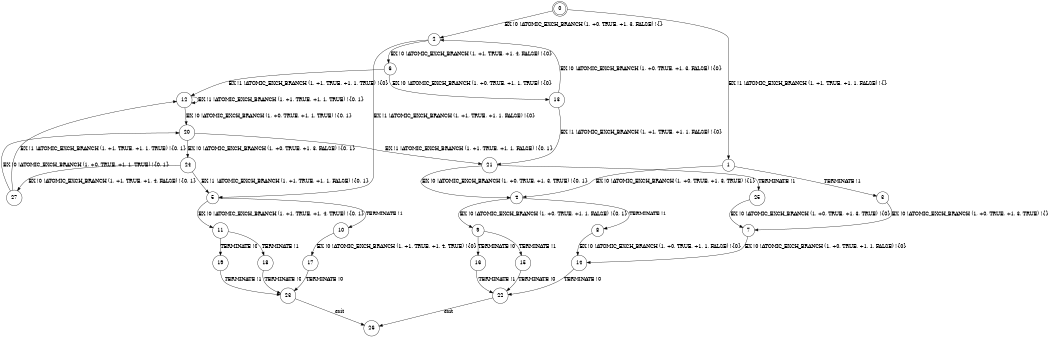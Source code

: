 digraph BCG {
size = "7, 10.5";
center = TRUE;
node [shape = circle];
0 [peripheries = 2];
0 -> 1 [label = "EX !1 !ATOMIC_EXCH_BRANCH (1, +1, TRUE, +1, 1, FALSE) !{}"];
0 -> 2 [label = "EX !0 !ATOMIC_EXCH_BRANCH (1, +0, TRUE, +1, 3, FALSE) !{}"];
1 -> 3 [label = "TERMINATE !1"];
1 -> 4 [label = "EX !0 !ATOMIC_EXCH_BRANCH (1, +0, TRUE, +1, 3, TRUE) !{1}"];
2 -> 5 [label = "EX !1 !ATOMIC_EXCH_BRANCH (1, +1, TRUE, +1, 1, FALSE) !{0}"];
2 -> 6 [label = "EX !0 !ATOMIC_EXCH_BRANCH (1, +1, TRUE, +1, 4, FALSE) !{0}"];
3 -> 7 [label = "EX !0 !ATOMIC_EXCH_BRANCH (1, +0, TRUE, +1, 3, TRUE) !{}"];
4 -> 8 [label = "TERMINATE !1"];
4 -> 9 [label = "EX !0 !ATOMIC_EXCH_BRANCH (1, +0, TRUE, +1, 1, FALSE) !{0, 1}"];
5 -> 10 [label = "TERMINATE !1"];
5 -> 11 [label = "EX !0 !ATOMIC_EXCH_BRANCH (1, +1, TRUE, +1, 4, TRUE) !{0, 1}"];
6 -> 12 [label = "EX !1 !ATOMIC_EXCH_BRANCH (1, +1, TRUE, +1, 1, TRUE) !{0}"];
6 -> 13 [label = "EX !0 !ATOMIC_EXCH_BRANCH (1, +0, TRUE, +1, 1, TRUE) !{0}"];
7 -> 14 [label = "EX !0 !ATOMIC_EXCH_BRANCH (1, +0, TRUE, +1, 1, FALSE) !{0}"];
8 -> 14 [label = "EX !0 !ATOMIC_EXCH_BRANCH (1, +0, TRUE, +1, 1, FALSE) !{0}"];
9 -> 15 [label = "TERMINATE !1"];
9 -> 16 [label = "TERMINATE !0"];
10 -> 17 [label = "EX !0 !ATOMIC_EXCH_BRANCH (1, +1, TRUE, +1, 4, TRUE) !{0}"];
11 -> 18 [label = "TERMINATE !1"];
11 -> 19 [label = "TERMINATE !0"];
12 -> 12 [label = "EX !1 !ATOMIC_EXCH_BRANCH (1, +1, TRUE, +1, 1, TRUE) !{0, 1}"];
12 -> 20 [label = "EX !0 !ATOMIC_EXCH_BRANCH (1, +0, TRUE, +1, 1, TRUE) !{0, 1}"];
13 -> 21 [label = "EX !1 !ATOMIC_EXCH_BRANCH (1, +1, TRUE, +1, 1, FALSE) !{0}"];
13 -> 2 [label = "EX !0 !ATOMIC_EXCH_BRANCH (1, +0, TRUE, +1, 3, FALSE) !{0}"];
14 -> 22 [label = "TERMINATE !0"];
15 -> 22 [label = "TERMINATE !0"];
16 -> 22 [label = "TERMINATE !1"];
17 -> 23 [label = "TERMINATE !0"];
18 -> 23 [label = "TERMINATE !0"];
19 -> 23 [label = "TERMINATE !1"];
20 -> 21 [label = "EX !1 !ATOMIC_EXCH_BRANCH (1, +1, TRUE, +1, 1, FALSE) !{0, 1}"];
20 -> 24 [label = "EX !0 !ATOMIC_EXCH_BRANCH (1, +0, TRUE, +1, 3, FALSE) !{0, 1}"];
21 -> 25 [label = "TERMINATE !1"];
21 -> 4 [label = "EX !0 !ATOMIC_EXCH_BRANCH (1, +0, TRUE, +1, 3, TRUE) !{0, 1}"];
22 -> 26 [label = "exit"];
23 -> 26 [label = "exit"];
24 -> 5 [label = "EX !1 !ATOMIC_EXCH_BRANCH (1, +1, TRUE, +1, 1, FALSE) !{0, 1}"];
24 -> 27 [label = "EX !0 !ATOMIC_EXCH_BRANCH (1, +1, TRUE, +1, 4, FALSE) !{0, 1}"];
25 -> 7 [label = "EX !0 !ATOMIC_EXCH_BRANCH (1, +0, TRUE, +1, 3, TRUE) !{0}"];
27 -> 12 [label = "EX !1 !ATOMIC_EXCH_BRANCH (1, +1, TRUE, +1, 1, TRUE) !{0, 1}"];
27 -> 20 [label = "EX !0 !ATOMIC_EXCH_BRANCH (1, +0, TRUE, +1, 1, TRUE) !{0, 1}"];
}
